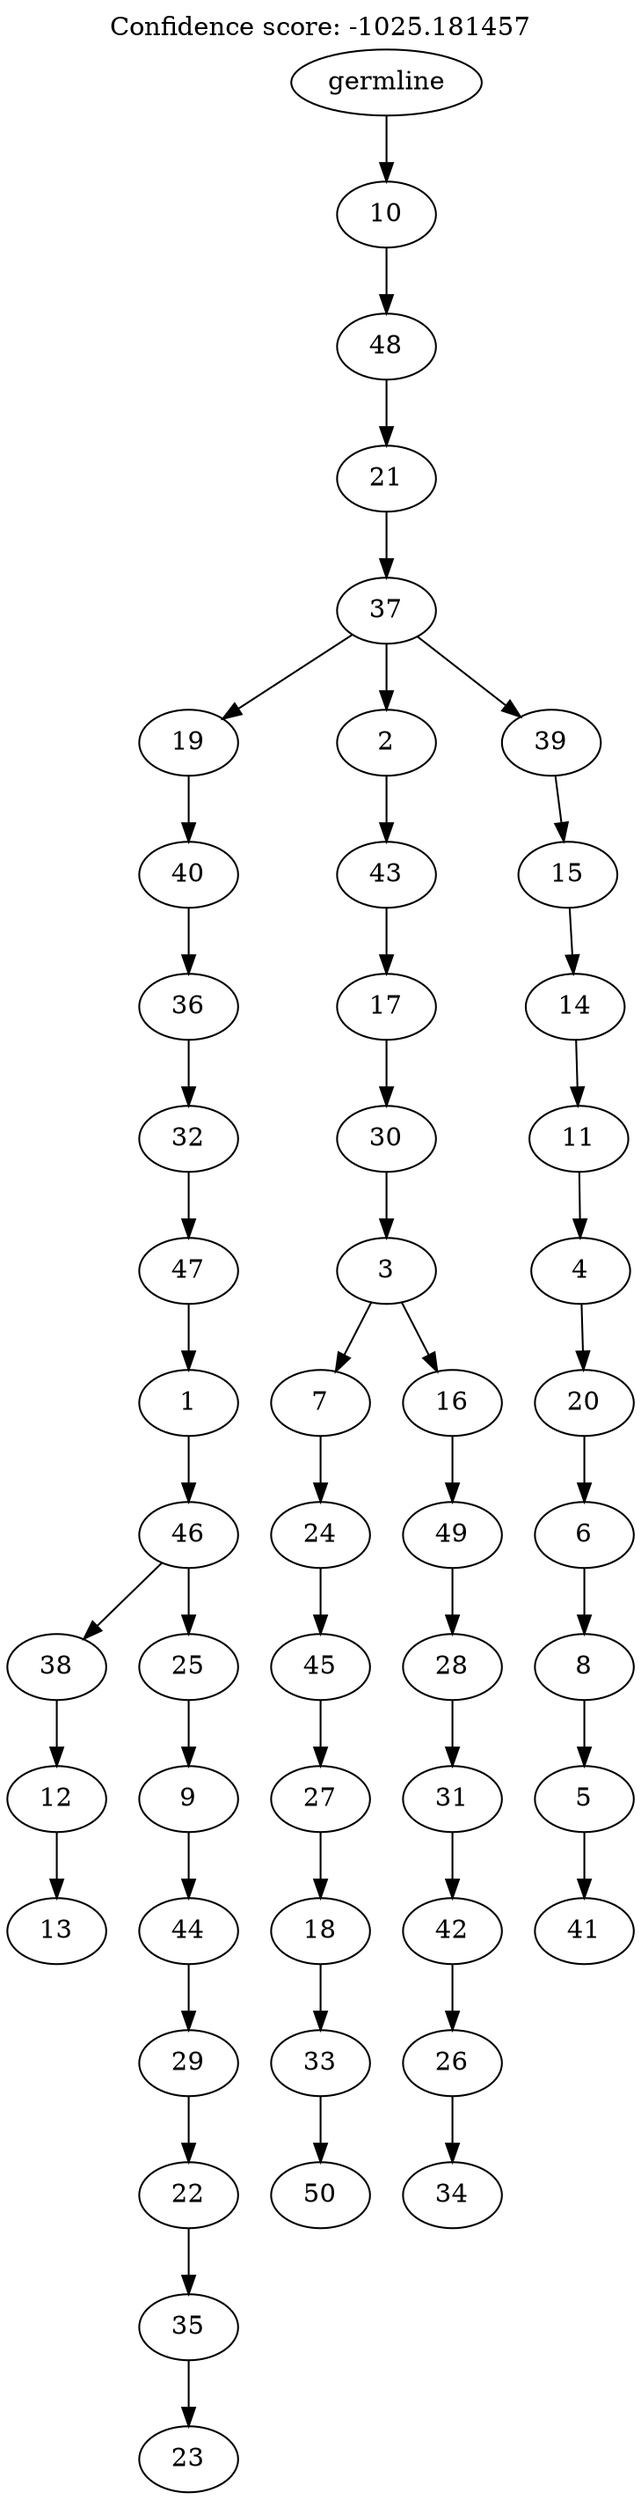 digraph g {
	"49" -> "50";
	"50" [label="13"];
	"48" -> "49";
	"49" [label="12"];
	"46" -> "47";
	"47" [label="23"];
	"45" -> "46";
	"46" [label="35"];
	"44" -> "45";
	"45" [label="22"];
	"43" -> "44";
	"44" [label="29"];
	"42" -> "43";
	"43" [label="44"];
	"41" -> "42";
	"42" [label="9"];
	"40" -> "41";
	"41" [label="25"];
	"40" -> "48";
	"48" [label="38"];
	"39" -> "40";
	"40" [label="46"];
	"38" -> "39";
	"39" [label="1"];
	"37" -> "38";
	"38" [label="47"];
	"36" -> "37";
	"37" [label="32"];
	"35" -> "36";
	"36" [label="36"];
	"34" -> "35";
	"35" [label="40"];
	"32" -> "33";
	"33" [label="50"];
	"31" -> "32";
	"32" [label="33"];
	"30" -> "31";
	"31" [label="18"];
	"29" -> "30";
	"30" [label="27"];
	"28" -> "29";
	"29" [label="45"];
	"27" -> "28";
	"28" [label="24"];
	"25" -> "26";
	"26" [label="34"];
	"24" -> "25";
	"25" [label="26"];
	"23" -> "24";
	"24" [label="42"];
	"22" -> "23";
	"23" [label="31"];
	"21" -> "22";
	"22" [label="28"];
	"20" -> "21";
	"21" [label="49"];
	"19" -> "20";
	"20" [label="16"];
	"19" -> "27";
	"27" [label="7"];
	"18" -> "19";
	"19" [label="3"];
	"17" -> "18";
	"18" [label="30"];
	"16" -> "17";
	"17" [label="17"];
	"15" -> "16";
	"16" [label="43"];
	"13" -> "14";
	"14" [label="41"];
	"12" -> "13";
	"13" [label="5"];
	"11" -> "12";
	"12" [label="8"];
	"10" -> "11";
	"11" [label="6"];
	"9" -> "10";
	"10" [label="20"];
	"8" -> "9";
	"9" [label="4"];
	"7" -> "8";
	"8" [label="11"];
	"6" -> "7";
	"7" [label="14"];
	"5" -> "6";
	"6" [label="15"];
	"4" -> "5";
	"5" [label="39"];
	"4" -> "15";
	"15" [label="2"];
	"4" -> "34";
	"34" [label="19"];
	"3" -> "4";
	"4" [label="37"];
	"2" -> "3";
	"3" [label="21"];
	"1" -> "2";
	"2" [label="48"];
	"0" -> "1";
	"1" [label="10"];
	"0" [label="germline"];
	labelloc="t";
	label="Confidence score: -1025.181457";
}
